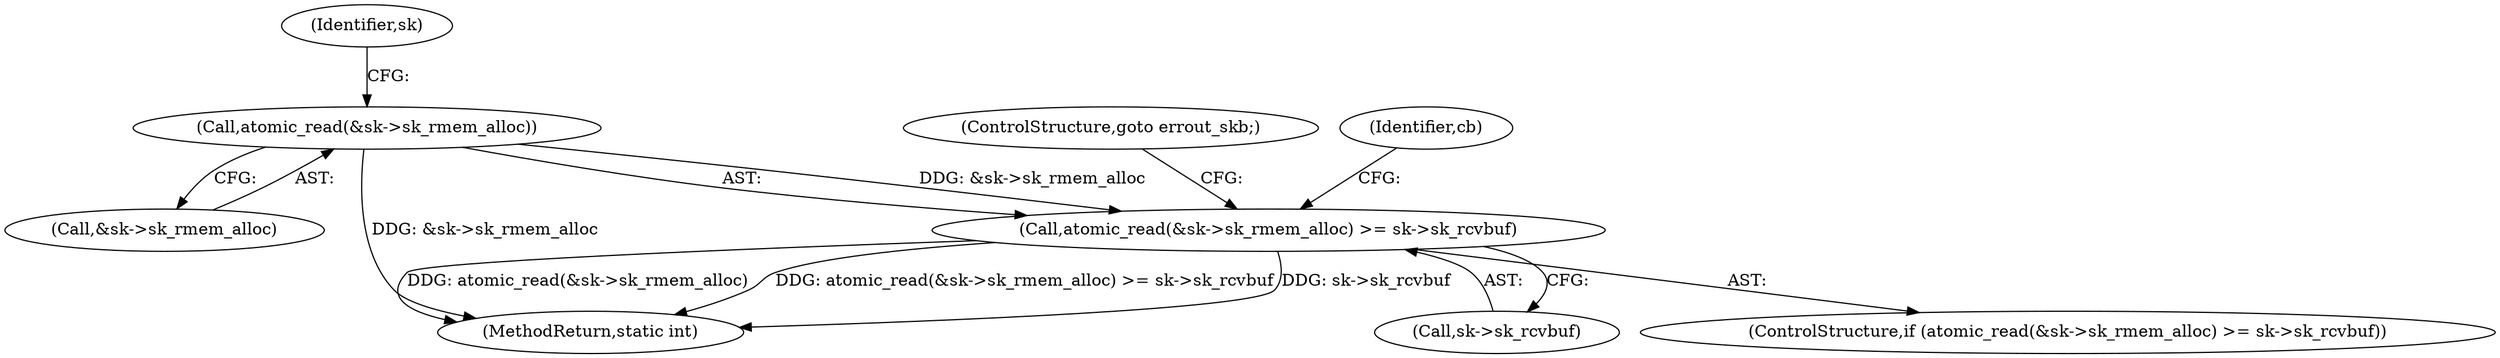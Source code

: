 digraph "0_linux_92964c79b357efd980812c4de5c1fd2ec8bb5520@API" {
"1000141" [label="(Call,atomic_read(&sk->sk_rmem_alloc) >= sk->sk_rcvbuf)"];
"1000142" [label="(Call,atomic_read(&sk->sk_rmem_alloc))"];
"1000147" [label="(Call,sk->sk_rcvbuf)"];
"1000150" [label="(ControlStructure,goto errout_skb;)"];
"1000152" [label="(Identifier,cb)"];
"1000142" [label="(Call,atomic_read(&sk->sk_rmem_alloc))"];
"1000148" [label="(Identifier,sk)"];
"1000143" [label="(Call,&sk->sk_rmem_alloc)"];
"1000141" [label="(Call,atomic_read(&sk->sk_rmem_alloc) >= sk->sk_rcvbuf)"];
"1000310" [label="(MethodReturn,static int)"];
"1000140" [label="(ControlStructure,if (atomic_read(&sk->sk_rmem_alloc) >= sk->sk_rcvbuf))"];
"1000141" -> "1000140"  [label="AST: "];
"1000141" -> "1000147"  [label="CFG: "];
"1000142" -> "1000141"  [label="AST: "];
"1000147" -> "1000141"  [label="AST: "];
"1000150" -> "1000141"  [label="CFG: "];
"1000152" -> "1000141"  [label="CFG: "];
"1000141" -> "1000310"  [label="DDG: atomic_read(&sk->sk_rmem_alloc)"];
"1000141" -> "1000310"  [label="DDG: atomic_read(&sk->sk_rmem_alloc) >= sk->sk_rcvbuf"];
"1000141" -> "1000310"  [label="DDG: sk->sk_rcvbuf"];
"1000142" -> "1000141"  [label="DDG: &sk->sk_rmem_alloc"];
"1000142" -> "1000143"  [label="CFG: "];
"1000143" -> "1000142"  [label="AST: "];
"1000148" -> "1000142"  [label="CFG: "];
"1000142" -> "1000310"  [label="DDG: &sk->sk_rmem_alloc"];
}
